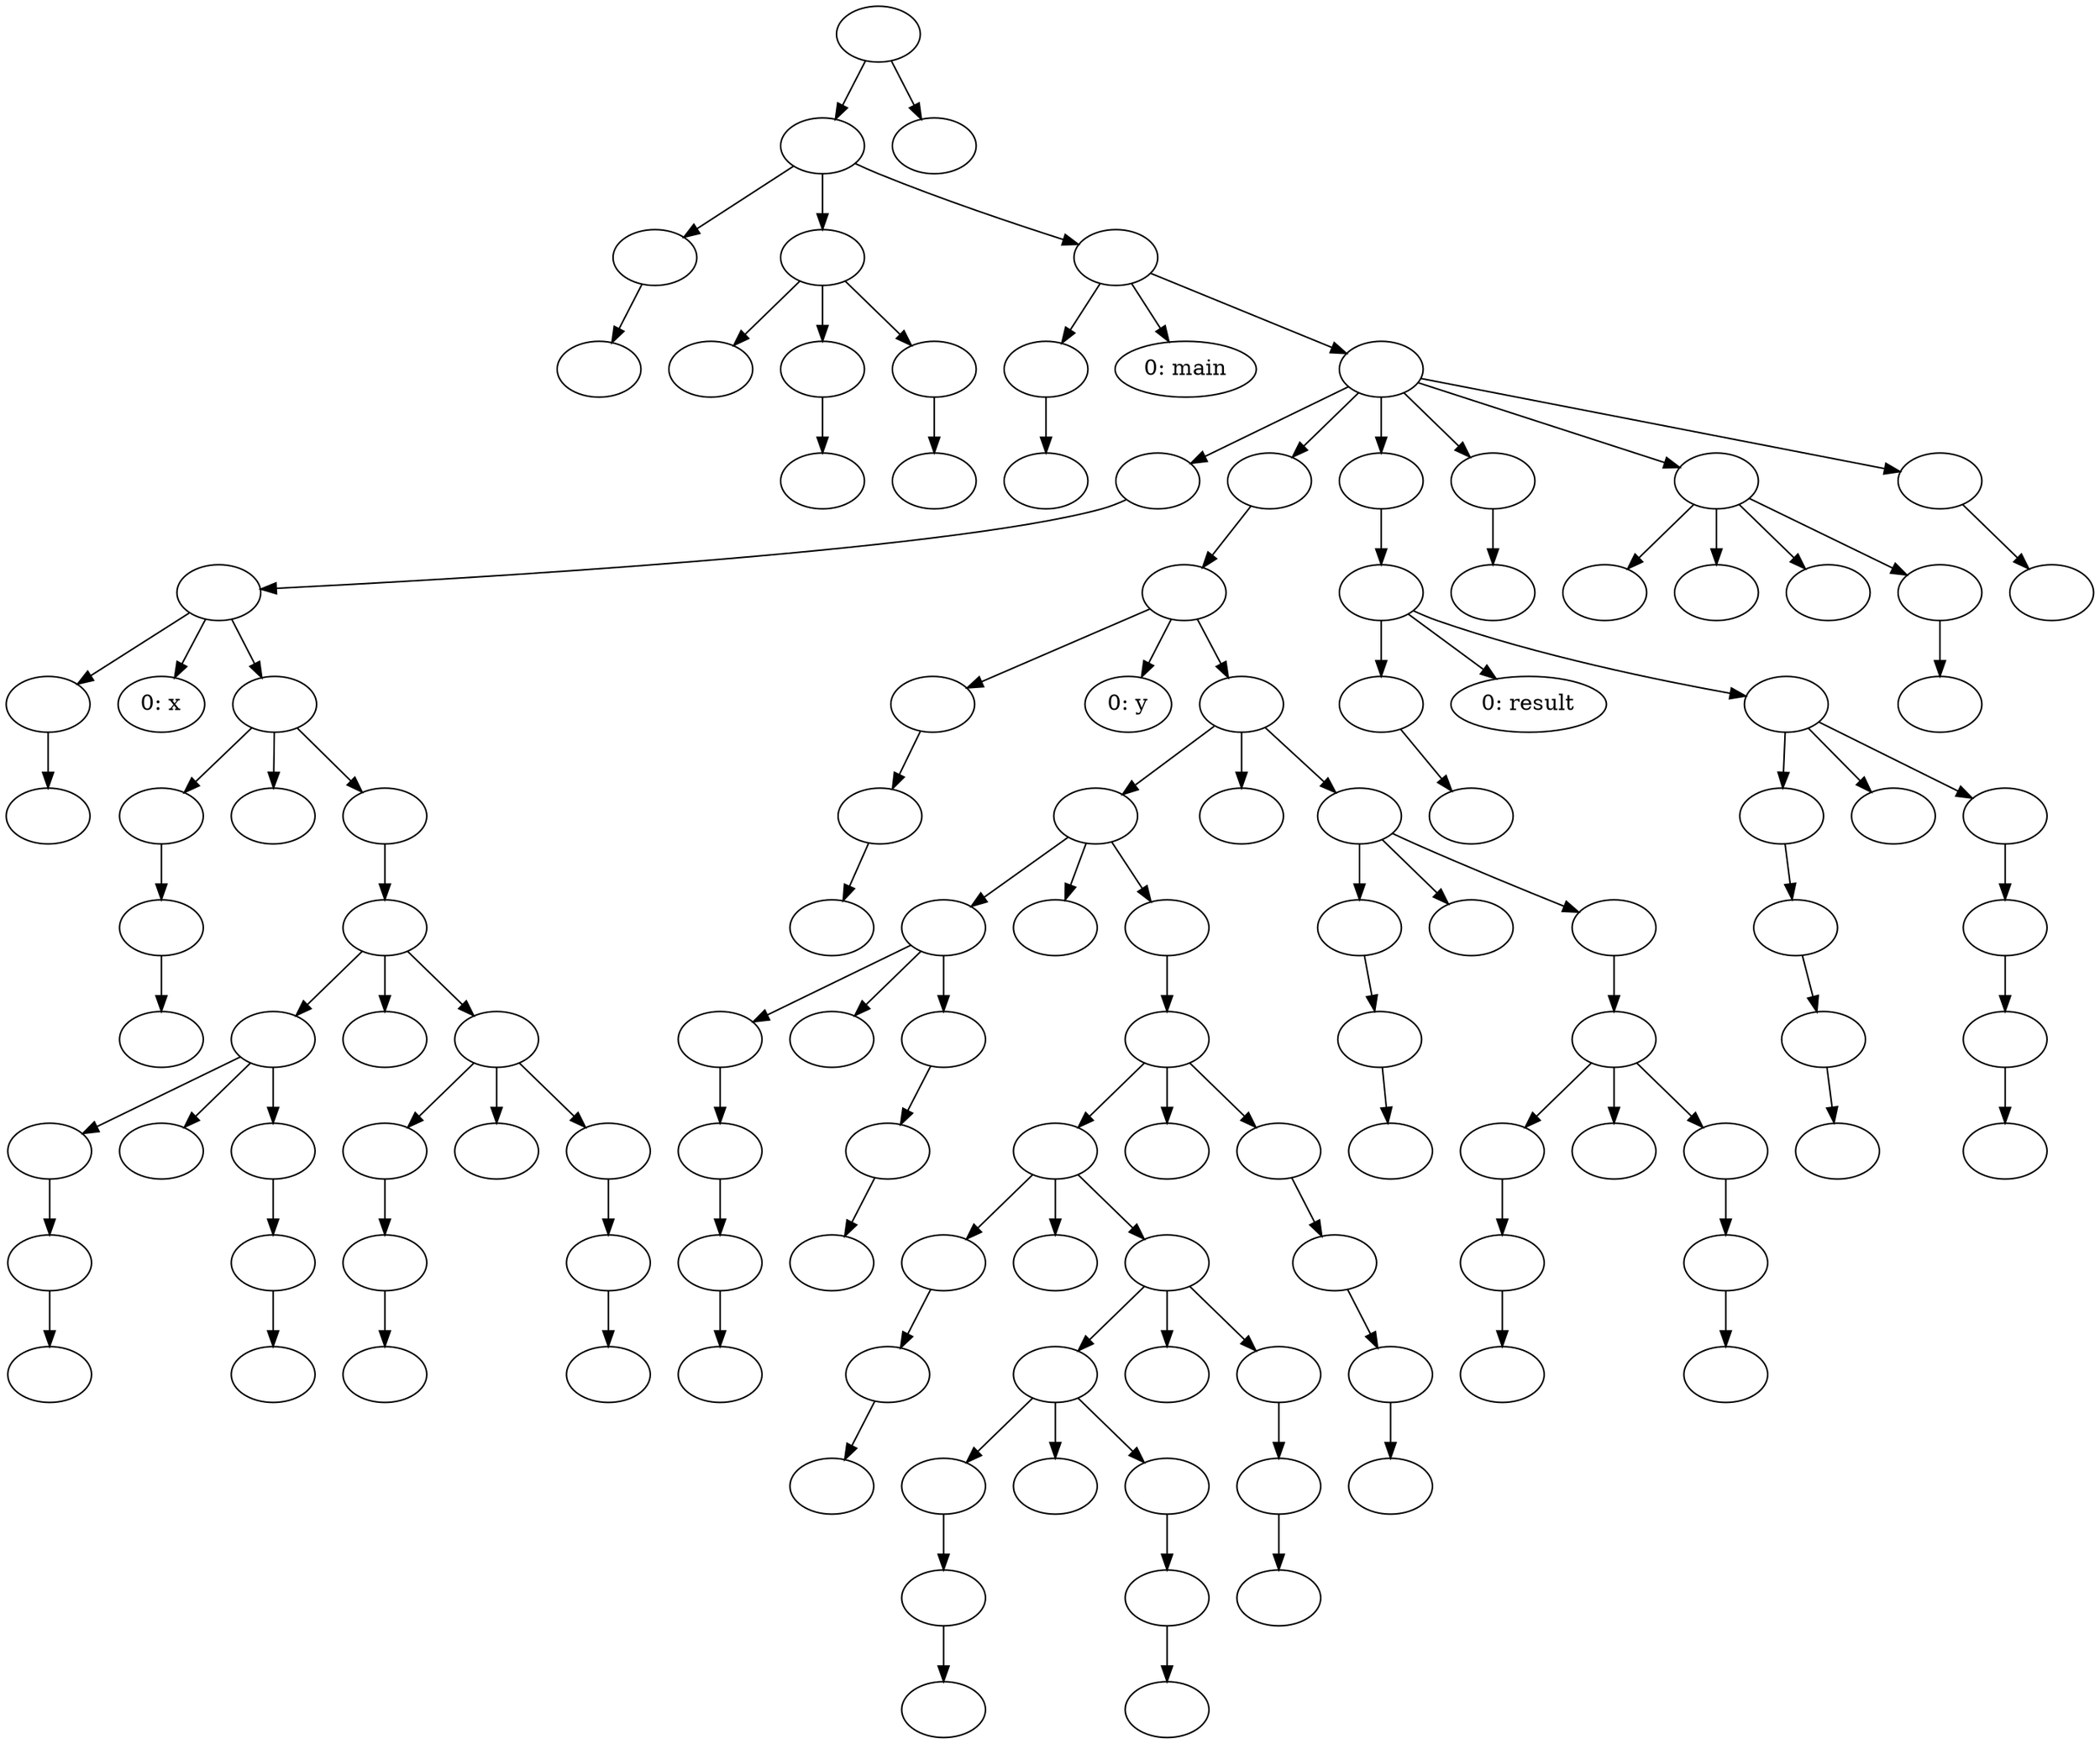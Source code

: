 digraph AST {
  "140599761586832" [label=""];
  "140599761586832" -> "140599761592064";
  "140599761586832" -> "140599761588512";
  "140599761592064" [label=""];
  "140599761592064" -> "140599761589952";
  "140599761592064" -> "140599761586784";
  "140599761592064" -> "140599761585728";
  "140599761589952" [label=""];
  "140599761589952" -> "140599760741344";
  "140599760741344" [label=""];
  "140599761586784" [label=""];
  "140599761586784" -> "140599761585776";
  "140599761586784" -> "140599761585968";
  "140599761586784" -> "140599760740672";
  "140599761585776" [label=""];
  "140599761585968" [label=""];
  "140599761585968" -> "140599761586064";
  "140599761586064" [label=""];
  "140599760740672" [label=""];
  "140599760740672" -> "140599761586640";
  "140599761586640" [label=""];
  "140599761585728" [label=""];
  "140599761585728" -> "140599761586688";
  "140599761585728" -> "140599761585152";
  "140599761585728" -> "140599762013920";
  "140599761586688" [label=""];
  "140599761586688" -> "140599761586208";
  "140599761586208" [label=""];
  "140599761585152" [label="0: main"];
  "140599762013920" [label=""];
  "140599762013920" -> "140599762013824";
  "140599762013920" -> "140599762012864";
  "140599762013920" -> "140599762011520";
  "140599762013920" -> "140599760736592";
  "140599762013920" -> "140599760739616";
  "140599762013920" -> "140599760740048";
  "140599762013824" [label=""];
  "140599762013824" -> "140599762012912";
  "140599762012912" [label=""];
  "140599762012912" -> "140599762012768";
  "140599762012912" -> "140599762011040";
  "140599762012912" -> "140599762010368";
  "140599762012768" [label=""];
  "140599762012768" -> "140599762011088";
  "140599762011088" [label=""];
  "140599762011040" [label="0: x"];
  "140599762010368" [label=""];
  "140599762010368" -> "140599762025968";
  "140599762010368" -> "140599762010560";
  "140599762010368" -> "140599762011376";
  "140599762025968" [label=""];
  "140599762025968" -> "140599762010512";
  "140599762010512" [label=""];
  "140599762010512" -> "140599762010656";
  "140599762010656" [label=""];
  "140599762010560" [label=""];
  "140599762011376" [label=""];
  "140599762011376" -> "140599762011472";
  "140599762011472" [label=""];
  "140599762011472" -> "140599762011616";
  "140599762011472" -> "140599762011808";
  "140599762011472" -> "140599762012720";
  "140599762011616" [label=""];
  "140599762011616" -> "140599762011760";
  "140599762011616" -> "140599762011952";
  "140599762011616" -> "140599762012288";
  "140599762011760" [label=""];
  "140599762011760" -> "140599762011904";
  "140599762011904" [label=""];
  "140599762011904" -> "140599762012048";
  "140599762012048" [label=""];
  "140599762011952" [label=""];
  "140599762012288" [label=""];
  "140599762012288" -> "140599762012384";
  "140599762012384" [label=""];
  "140599762012384" -> "140599762012528";
  "140599762012528" [label=""];
  "140599762011808" [label=""];
  "140599762012720" [label=""];
  "140599762012720" -> "140599762013104";
  "140599762012720" -> "140599762013296";
  "140599762012720" -> "140599762013632";
  "140599762013104" [label=""];
  "140599762013104" -> "140599762013248";
  "140599762013248" [label=""];
  "140599762013248" -> "140599762013392";
  "140599762013392" [label=""];
  "140599762013296" [label=""];
  "140599762013632" [label=""];
  "140599762013632" -> "140599762013728";
  "140599762013728" [label=""];
  "140599762013728" -> "140599762014112";
  "140599762014112" [label=""];
  "140599762012864" [label=""];
  "140599762012864" -> "140599762010416";
  "140599762010416" [label=""];
  "140599762010416" -> "140599762013152";
  "140599762010416" -> "140599762014352";
  "140599762010416" -> "140599760732272";
  "140599762013152" [label=""];
  "140599762013152" -> "140599760741584";
  "140599760741584" [label=""];
  "140599760741584" -> "140599762014304";
  "140599762014304" [label=""];
  "140599762014352" [label="0: y"];
  "140599760732272" [label=""];
  "140599760732272" -> "140599760732368";
  "140599760732272" -> "140599760732560";
  "140599760732272" -> "140599760736256";
  "140599760732368" [label=""];
  "140599760732368" -> "140599760732512";
  "140599760732368" -> "140599760732704";
  "140599760732368" -> "140599760733616";
  "140599760732512" [label=""];
  "140599760732512" -> "140599760732656";
  "140599760732512" -> "140599760732848";
  "140599760732512" -> "140599760733184";
  "140599760732656" [label=""];
  "140599760732656" -> "140599760732800";
  "140599760732800" [label=""];
  "140599760732800" -> "140599760741872";
  "140599760741872" [label=""];
  "140599760741872" -> "140599760732944";
  "140599760732944" [label=""];
  "140599760732848" [label=""];
  "140599760733184" [label=""];
  "140599760733184" -> "140599760733280";
  "140599760733280" [label=""];
  "140599760733280" -> "140599760733424";
  "140599760733424" [label=""];
  "140599760732704" [label=""];
  "140599760733616" [label=""];
  "140599760733616" -> "140599760733712";
  "140599760733712" [label=""];
  "140599760733712" -> "140599760733856";
  "140599760733712" -> "140599760734048";
  "140599760733712" -> "140599760736016";
  "140599760733856" [label=""];
  "140599760733856" -> "140599760734000";
  "140599760733856" -> "140599760734192";
  "140599760733856" -> "140599760734528";
  "140599760734000" [label=""];
  "140599760734000" -> "140599760734144";
  "140599760734144" [label=""];
  "140599760734144" -> "140599760734288";
  "140599760734288" [label=""];
  "140599760734192" [label=""];
  "140599760734528" [label=""];
  "140599760734528" -> "140599760734624";
  "140599760734528" -> "140599760734816";
  "140599760734528" -> "140599760735728";
  "140599760734624" [label=""];
  "140599760734624" -> "140599760734768";
  "140599760734624" -> "140599760734960";
  "140599760734624" -> "140599760735296";
  "140599760734768" [label=""];
  "140599760734768" -> "140599760734912";
  "140599760734912" [label=""];
  "140599760734912" -> "140599760735056";
  "140599760735056" [label=""];
  "140599760734960" [label=""];
  "140599760735296" [label=""];
  "140599760735296" -> "140599760735392";
  "140599760735392" [label=""];
  "140599760735392" -> "140599760735536";
  "140599760735536" [label=""];
  "140599760734816" [label=""];
  "140599760735728" [label=""];
  "140599760735728" -> "140599760735824";
  "140599760735824" [label=""];
  "140599760735824" -> "140599760735968";
  "140599760735968" [label=""];
  "140599760734048" [label=""];
  "140599760736016" [label=""];
  "140599760736016" -> "140599760736208";
  "140599760736208" [label=""];
  "140599760736208" -> "140599760742016";
  "140599760742016" [label=""];
  "140599760742016" -> "140599760736352";
  "140599760736352" [label=""];
  "140599760732560" [label=""];
  "140599760736256" [label=""];
  "140599760736256" -> "140599760736544";
  "140599760736256" -> "140599760736736";
  "140599760736256" -> "140599760737072";
  "140599760736544" [label=""];
  "140599760736544" -> "140599760736688";
  "140599760736688" [label=""];
  "140599760736688" -> "140599760736832";
  "140599760736832" [label=""];
  "140599760736736" [label=""];
  "140599760737072" [label=""];
  "140599760737072" -> "140599760737168";
  "140599760737168" [label=""];
  "140599760737168" -> "140599760737312";
  "140599760737168" -> "140599760737504";
  "140599760737168" -> "140599760737840";
  "140599760737312" [label=""];
  "140599760737312" -> "140599760737456";
  "140599760737456" [label=""];
  "140599760737456" -> "140599760737600";
  "140599760737600" [label=""];
  "140599760737504" [label=""];
  "140599760737840" [label=""];
  "140599760737840" -> "140599760737936";
  "140599760737936" [label=""];
  "140599760737936" -> "140599760738080";
  "140599760738080" [label=""];
  "140599762011520" [label=""];
  "140599762011520" -> "140599760732416";
  "140599760732416" [label=""];
  "140599760732416" -> "140599760737360";
  "140599760732416" -> "140599760738320";
  "140599760732416" -> "140599760738848";
  "140599760737360" [label=""];
  "140599760737360" -> "140599760738272";
  "140599760738272" [label=""];
  "140599760738320" [label="0: result"];
  "140599760738848" [label=""];
  "140599760738848" -> "140599760738944";
  "140599760738848" -> "140599760739136";
  "140599760738848" -> "140599760739472";
  "140599760738944" [label=""];
  "140599760738944" -> "140599760739088";
  "140599760739088" [label=""];
  "140599760739088" -> "140599760741776";
  "140599760741776" [label=""];
  "140599760741776" -> "140599760739232";
  "140599760739232" [label=""];
  "140599760739136" [label=""];
  "140599760739472" [label=""];
  "140599760739472" -> "140599760739568";
  "140599760739568" [label=""];
  "140599760739568" -> "140599760741968";
  "140599760741968" [label=""];
  "140599760741968" -> "140599760739712";
  "140599760739712" [label=""];
  "140599760736592" [label=""];
  "140599760736592" -> "140599762010224";
  "140599762010224" [label=""];
  "140599760739616" [label=""];
  "140599760739616" -> "140599760740000";
  "140599760739616" -> "140599760740240";
  "140599760739616" -> "140599760740384";
  "140599760739616" -> "140599760741488";
  "140599760740000" [label=""];
  "140599760740240" [label=""];
  "140599760740384" [label=""];
  "140599760741488" [label=""];
  "140599760741488" -> "140599760740528";
  "140599760740528" [label=""];
  "140599760740048" [label=""];
  "140599760740048" -> "140599762014688";
  "140599762014688" [label=""];
  "140599761588512" [label=""];
}

